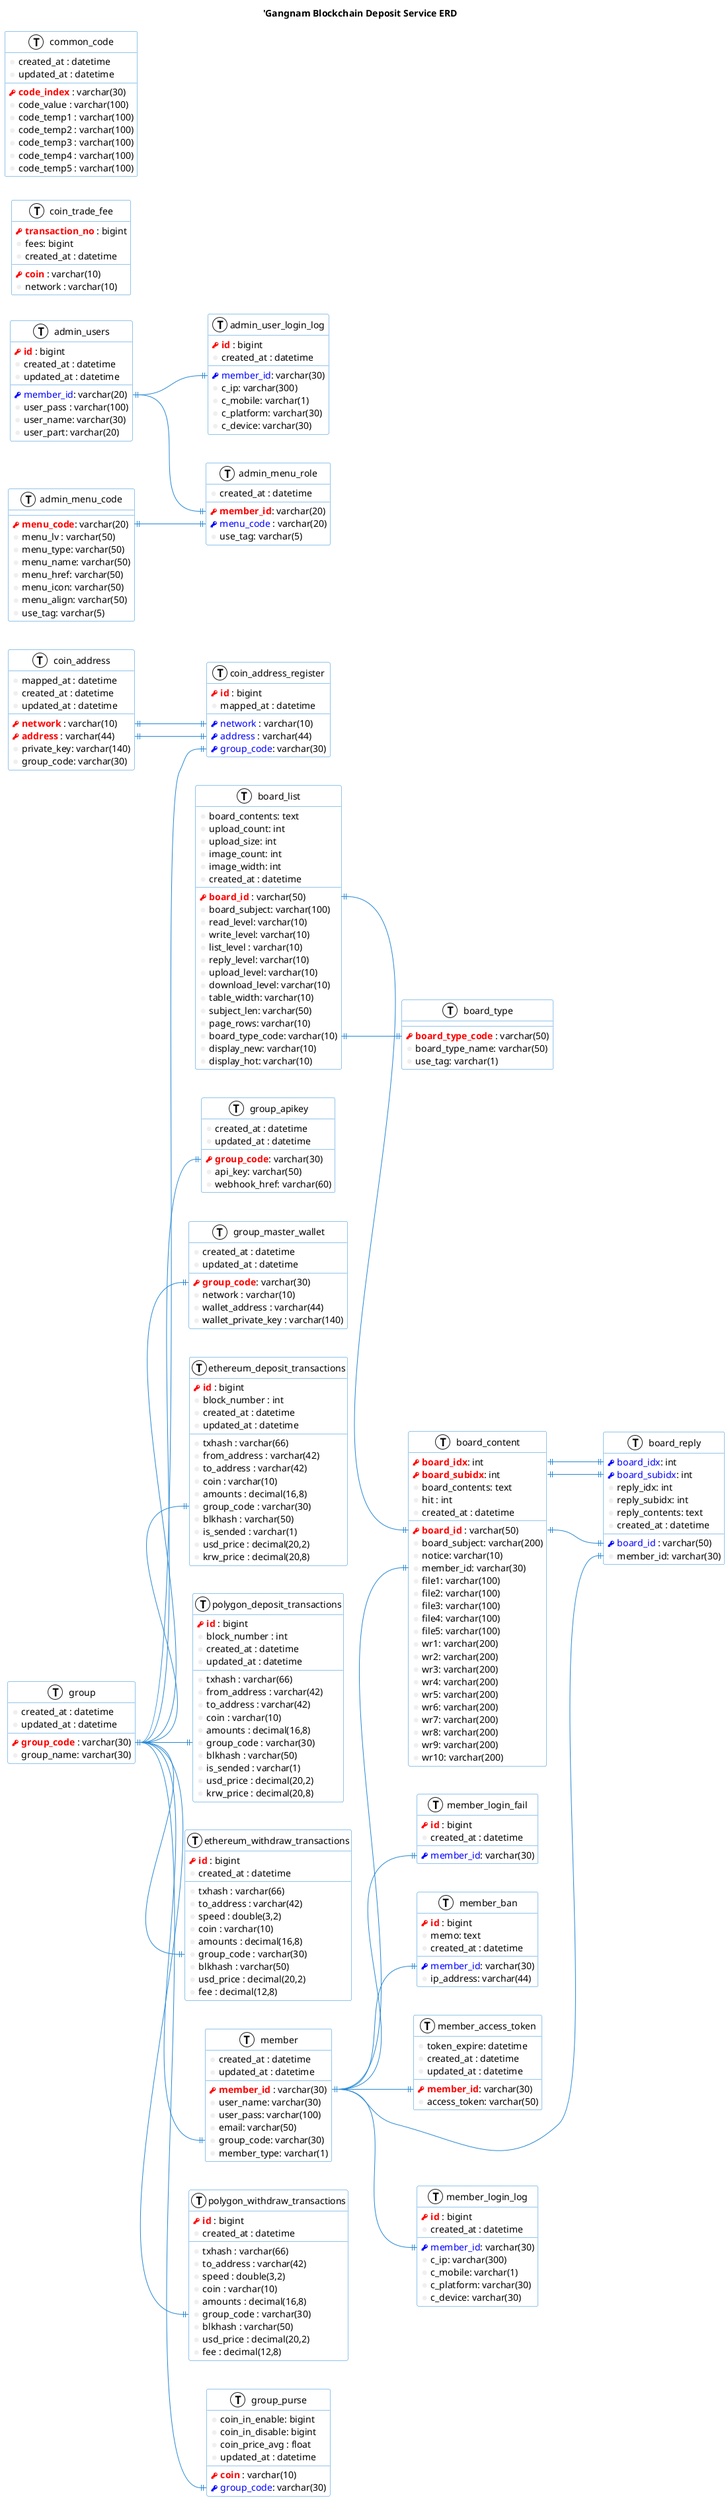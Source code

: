 @startuml
!define primary_key(x) <b><color:red><&key> x</color></b>
!define foreign_key(x) <color:blue><&key> x</color>
!define column(x) <color:#efefef><&media-record></color> x
!define table(x) entity x << (T, white) >>

left to right direction
skinparam roundcorner 5
skinparam shadowing false
skinparam handwritten false
skinparam class {
    BackgroundColor white
    ArrowColor #2688d4
    BorderColor #2688d4
}

title 'Gangnam Blockchain Deposit Service ERD

table( group ) {
    primary_key( group_code ) : varchar(30)
    column( group_name ): varchar(30)
    column( created_at ) : datetime
    column( updated_at ) : datetime
}

table( member ) {
    primary_key( member_id ) : varchar(30)
    column( user_name ): varchar(30)
    column( user_pass ): varchar(100)
    column( email ): varchar(50)
    column( group_code ): varchar(30)
    column( member_type): varchar(1)
    column( created_at ) : datetime
    column( updated_at ) : datetime
}

table( member_login_log ) {
    primary_key( id ) : bigint
    foreign_key( member_id ): varchar(30)
    column( c_ip ): varchar(300)
    column( c_mobile ): varchar(1)
    column( c_platform ): varchar(30)
    column( c_device ): varchar(30)
    column( created_at ) : datetime
}

table( member_login_fail ) {
    primary_key( id ) : bigint
    foreign_key( member_id ): varchar(30)
    column( created_at ) : datetime
}

table( member_ban ) {
    primary_key( id ) : bigint
    foreign_key( member_id ): varchar(30)
    column( ip_address ): varchar(44)
    column( memo ): text
    column( created_at ) : datetime
}

table( group_purse ) {
    primary_key( coin ) : varchar(10)
    foreign_key( group_code ): varchar(30)
    column( coin_in_enable ): bigint
    column( coin_in_disable ): bigint
    column( coin_price_avg ) : float
    column( updated_at ) : datetime
}

table( group_apikey ) {
    primary_key( group_code ): varchar(30)
    column( api_key ): varchar(50)
    column( webhook_href ): varchar(60)
    column( created_at ) : datetime
    column( updated_at ) : datetime
}

table( group_master_wallet ) {
    primary_key( group_code ): varchar(30)
    column( network ) : varchar(10)
    column( wallet_address ) : varchar(44)
    column( wallet_private_key ) : varchar(140)
    column( created_at ) : datetime
    column( updated_at ) : datetime
}

table( member_access_token ) {
    primary_key( member_id ): varchar(30)
    column( access_token ): varchar(50)
    column( token_expire ): datetime
    column( created_at ) : datetime
    column( updated_at ) : datetime
}

table( admin_menu_code ) {
    primary_key( menu_code ): varchar(20)
    column( menu_lv ) : varchar(50)
    column( menu_type ): varchar(50)
    column( menu_name ): varchar(50)
    column( menu_href ): varchar(50)
    column( menu_icon ): varchar(50)
    column( menu_align ): varchar(50)
    column( use_tag ): varchar(5)
}

table( admin_menu_role ) {
    primary_key( member_id ): varchar(20)
    foreign_key( menu_code ) : varchar(20)
    column( use_tag ): varchar(5)
    column( created_at ) : datetime
}

table( admin_users ) {
    primary_key( id ) : bigint
    foreign_key( member_id ): varchar(20)
    column( user_pass ) : varchar(100)
    column( user_name ): varchar(30)
    column( user_part ): varchar(20)
    column( created_at ) : datetime
    column( updated_at ) : datetime
}

table( admin_user_login_log ) {
    primary_key( id ) : bigint
    foreign_key( member_id ): varchar(30)
    column( c_ip ): varchar(300)
    column( c_mobile ): varchar(1)
    column( c_platform ): varchar(30)
    column( c_device ): varchar(30)
    column( created_at ) : datetime
}

table( board_content ) {
    primary_key( board_id ) : varchar(50)
    primary_key( board_idx ): int
    primary_key( board_subidx ): int
    column( board_subject ): varchar(200)
    column( board_contents ): text
    column( notice ): varchar(10)
    column( member_id ): varchar(30)
    column( hit ) : int
    column( file1 ): varchar(100)
    column( file2 ): varchar(100)
    column( file3 ): varchar(100)
    column( file4 ): varchar(100)
    column( file5 ): varchar(100)
    column( wr1 ): varchar(200)
    column( wr2 ): varchar(200)
    column( wr3 ): varchar(200)
    column( wr4 ): varchar(200)
    column( wr5 ): varchar(200)
    column( wr6 ): varchar(200)
    column( wr7 ): varchar(200)
    column( wr8 ): varchar(200)
    column( wr9 ): varchar(200)
    column( wr10 ): varchar(200)
    column( created_at ) : datetime
}

table( board_list ) {
    primary_key( board_id ) : varchar(50)
    column( board_subject ): varchar(100)
    column( board_contents ): text
    column( read_level ): varchar(10)
    column( write_level ): varchar(10)
    column( list_level ) : varchar(10)
    column( reply_level ): varchar(10)
    column( upload_level ): varchar(10)
    column( download_level ): varchar(10)
    column( table_width ): varchar(10)
    column( subject_len ): varchar(50)
    column( page_rows ): varchar(10)
    column( upload_count ): int
    column( upload_size ): int
    column( image_count ): int
    column( image_width ): int
    column( board_type_code ): varchar(10)
    column( display_new ): varchar(10)
    column( display_hot ): varchar(10)
    column( created_at ) : datetime
}

table( board_reply ) {
    foreign_key( board_id ) : varchar(50)
    foreign_key( board_idx ): int
    foreign_key( board_subidx ): int
    column( reply_idx ): int
    column( reply_subidx ): int
    column( reply_contents ): text
    column( member_id ): varchar(30)
    column( created_at ) : datetime
}

table( board_type ) {
    primary_key( board_type_code ) : varchar(50)
    column( board_type_name ): varchar(50)
    column( use_tag ): varchar(1)
}

table( coin_address ) {
    primary_key( network ) : varchar(10)
    primary_key( address ) : varchar(44)
    column( private_key ): varchar(140)
    column( group_code ): varchar(30)
    column( mapped_at ) : datetime
    column( created_at ) : datetime
    column( updated_at ) : datetime
}

table( coin_address_register ) {
    primary_key( id ) : bigint
    foreign_key( network ) : varchar(10)
    foreign_key( address ) : varchar(44)
    foreign_key( group_code ): varchar(30)
    column( mapped_at ) : datetime
}

table( coin_trade_fee ) {
    primary_key( transaction_no ) : bigint
    primary_key( coin ) : varchar(10)
    column( network ) : varchar(10)
    column( fees ): bigint
    column( created_at ) : datetime
}

table( common_code ) {
    primary_key( code_index) : varchar(30)
    column( code_value ) : varchar(100)
    column( code_temp1 ) : varchar(100)
    column( code_temp2 ) : varchar(100)
    column( code_temp3 ) : varchar(100)
    column( code_temp4 ) : varchar(100)
    column( code_temp5 ) : varchar(100)
    column( created_at ) : datetime
    column( updated_at ) : datetime
}

table( ethereum_deposit_transactions ) {
    primary_key( id ) : bigint
    column( txhash ) : varchar(66)
    column( from_address ) : varchar(42)
    column( to_address ) : varchar(42)
    column( block_number ) : int
    column( coin ) : varchar(10)
    column( amounts ) : decimal(16,8)
    column( group_code ) : varchar(30)
    column( blkhash ) : varchar(50)
    column( is_sended ) : varchar(1)
    column( usd_price ) : decimal(20,2)
    column( krw_price ) : decimal(20,8)
    column( created_at ) : datetime
    column( updated_at ) : datetime
}

table( polygon_deposit_transactions ) {
    primary_key( id ) : bigint
    column( txhash ) : varchar(66)
    column( from_address ) : varchar(42)
    column( to_address ) : varchar(42)
    column( block_number ) : int
    column( coin ) : varchar(10)
    column( amounts ) : decimal(16,8)
    column( group_code ) : varchar(30)
    column( blkhash ) : varchar(50)
    column( is_sended ) : varchar(1)
    column( usd_price ) : decimal(20,2)
    column( krw_price ) : decimal(20,8)
    column( created_at ) : datetime
    column( updated_at ) : datetime
}

table( ethereum_withdraw_transactions ) {
    primary_key( id ) : bigint
    column( txhash ) : varchar(66)
    column( to_address ) : varchar(42)
    column( speed ) : double(3,2)
    column( coin ) : varchar(10)
    column( amounts ) : decimal(16,8)
    column( group_code ) : varchar(30)
    column( blkhash ) : varchar(50)
    column( usd_price ) : decimal(20,2)
    column( fee ) : decimal(12,8)
    column( created_at ) : datetime
}

table( polygon_withdraw_transactions ) {
    primary_key( id ) : bigint
    column( txhash ) : varchar(66)
    column( to_address ) : varchar(42)
    column( speed ) : double(3,2)
    column( coin ) : varchar(10)
    column( amounts ) : decimal(16,8)
    column( group_code ) : varchar(30)
    column( blkhash ) : varchar(50)
    column( usd_price ) : decimal(20,2)
    column( fee ) : decimal(12,8)
    column( created_at ) : datetime
}

group::group_code ||--|| member::group_code
member::member_id ||--|| member_login_log::member_id
member::member_id ||--|| member_login_fail::member_id
member::member_id ||--|| member_ban::member_id
member::member_id ||--|| member_access_token::member_id
member::member_id ||--|| board_content::member_id
member::member_id ||--|| board_reply::member_id

group::group_code||--|| group_purse::group_code
group::group_code||--|| group_apikey::group_code
group::group_code||--|| group_master_wallet::group_code
group::group_code||--|| coin_address_register::group_code
group::group_code||--|| ethereum_deposit_transactions::group_code
group::group_code||--|| polygon_deposit_transactions::group_code
group::group_code||--|| ethereum_withdraw_transactions::group_code
group::group_code||--|| polygon_withdraw_transactions::group_code

admin_users::member_id ||--|| admin_menu_role::member_id
admin_users::member_id ||--|| admin_user_login_log::member_id
admin_menu_code::menu_code ||--|| admin_menu_role::menu_code

board_list::board_id ||--|| board_content::board_id
board_list::board_type_code ||--|| board_type::board_type_code
board_content::board_id ||--|| board_reply::board_id
board_content::board_idx ||--|| board_reply::board_idx
board_content::board_subidx ||--|| board_reply::board_subidx

coin_address::network ||--|| coin_address_register::network
coin_address::address ||--|| coin_address_register::address
@enduml
